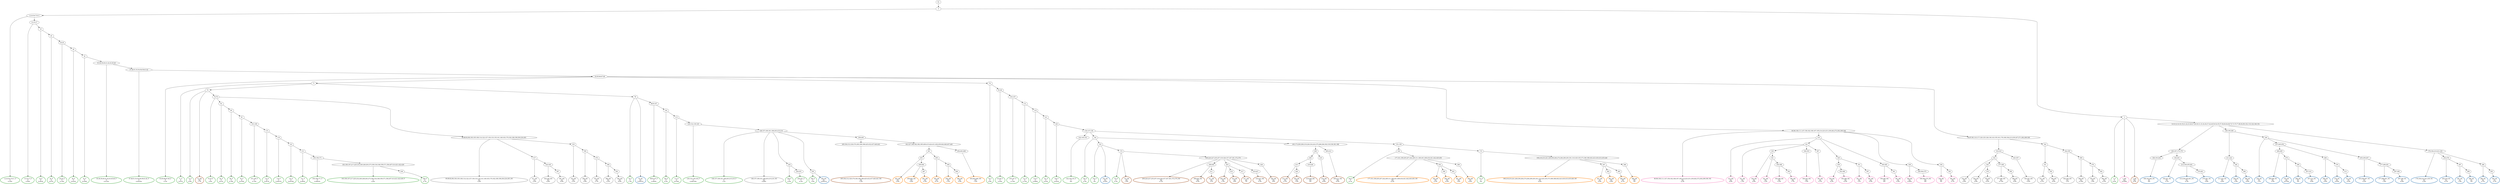digraph T {
	{
		rank=same
		306 [penwidth=3,colorscheme=set19,color=3,label="1;2;4;5;6;7;9;11_P\nP\n0.35%"]
		304 [penwidth=3,colorscheme=set19,color=3,label="13;15;17_P\nP\n0.56%"]
		302 [penwidth=3,colorscheme=set19,color=3,label="18_P\nP\n0.093%"]
		300 [penwidth=3,colorscheme=set19,color=3,label="20_P\nP\n0.67%"]
		298 [penwidth=3,colorscheme=set19,color=3,label="24;25_P\nP\n0.16%"]
		296 [penwidth=3,colorscheme=set19,color=3,label="29_P\nP\n0.022%"]
		294 [penwidth=3,colorscheme=set19,color=3,label="32_P\nP\n0.039%"]
		292 [penwidth=3,colorscheme=set19,color=3,label="35;38;39;40;41;42;43;45;46_P\nP\n0.015%"]
		290 [penwidth=3,colorscheme=set19,color=3,label="47;48;51;53;54;56;59;61;62_P\nP\n0.0035%"]
		288 [penwidth=3,colorscheme=set19,color=3,label="63;65;66;67;69_P\nP\n5.3%"]
		286 [penwidth=3,colorscheme=set19,color=3,label="71_P\nP\n0.67%"]
		284 [penwidth=3,colorscheme=set19,color=3,label="72_P\nP\n4.6%"]
		282 [penwidth=3,colorscheme=set19,color=3,label="74;79_P\nP\n2.6%"]
		280 [penwidth=3,colorscheme=set19,color=3,label="82_P\nP\n0.61%"]
		278 [penwidth=3,colorscheme=set19,color=3,label="90_P\nP\n0.18%"]
		276 [penwidth=3,colorscheme=set19,color=3,label="93_P\nP\n0.076%"]
		274 [penwidth=3,colorscheme=set19,color=3,label="101;109_P\nP\n0.14%"]
		272 [penwidth=3,colorscheme=set19,color=3,label="115_P\nP\n0.057%"]
		270 [penwidth=3,colorscheme=set19,color=3,label="119_P\nP\n0.0047%"]
		268 [penwidth=3,colorscheme=set19,color=3,label="123_P\nP\n0.0078%"]
		266 [penwidth=3,colorscheme=set19,color=3,label="131_P\nP\n0.095%"]
		264 [penwidth=3,colorscheme=set19,color=3,label="150;158;171_P\nP\n0.0063%"]
		262 [penwidth=3,colorscheme=set19,color=3,label="183;190;197;217;225;232;240;248;263;273;300;334;346;359;371;394;407;414;421;422;429_P\nP\n4.9%"]
		260 [penwidth=3,colorscheme=set19,color=3,label="438_P\nP\n5.7%"]
		258 [penwidth=3,colorscheme=set19,color=3,label="78_P\nP\n1.3%"]
		256 [penwidth=3,colorscheme=set19,color=3,label="88;91;97_P\nP\n0.084%"]
		254 [penwidth=3,colorscheme=set19,color=3,label="104_P\nP\n0.2%"]
		252 [penwidth=3,colorscheme=set19,color=3,label="113_P\nP\n0.078%"]
		250 [penwidth=3,colorscheme=set19,color=3,label="129;132;139;140_P\nP\n0.00078%"]
		248 [penwidth=3,colorscheme=set19,color=3,label="148;157;169;181;188;203;215;216_P\nP\n11%"]
		246 [penwidth=3,colorscheme=set19,color=3,label="228_P\nP\n4.4%"]
		244 [penwidth=3,colorscheme=set19,color=3,label="244;251_P\nP\n6.3%"]
		242 [penwidth=3,colorscheme=set19,color=3,label="250_P\nP\n7.8%"]
		240 [penwidth=3,colorscheme=set19,color=3,label="76_P\nP\n2.8%"]
		238 [penwidth=3,colorscheme=set19,color=3,label="81;84_P\nP\n0.45%"]
		236 [penwidth=3,colorscheme=set19,color=3,label="103;107_P\nP\n0.14%"]
		234 [penwidth=3,colorscheme=set19,color=3,label="112_P\nP\n0.15%"]
		232 [penwidth=3,colorscheme=set19,color=3,label="118_P\nP\n0.098%"]
		230 [penwidth=3,colorscheme=set19,color=3,label="121_P\nP\n0.03%"]
		228 [penwidth=3,colorscheme=set19,color=3,label="126_P\nP\n0.043%"]
		225 [penwidth=3,colorscheme=set19,color=3,label="142;145;153_P\nP\n6%"]
		223 [penwidth=3,colorscheme=set19,color=3,label="144_P\nP\n2.5%"]
		221 [penwidth=3,colorscheme=set19,color=3,label="152_P\nP\n5%"]
		219 [penwidth=3,colorscheme=set19,color=3,label="174_P\nP\n5.3%"]
		216 [penwidth=3,colorscheme=set19,color=3,label="164_P\nP\n6.1%"]
		214 [penwidth=3,colorscheme=set19,color=3,label="172_P\nP\n5%"]
		212 [penwidth=3,colorscheme=set19,color=3,label="3_P\nP\n8.4%"]
		211 [penwidth=3,colorscheme=set19,color=2,label="78_M1\nM1\n0.0041%"]
		210 [penwidth=3,colorscheme=set19,color=2,label="250_M1\nM1\n0.0041%"]
		209 [penwidth=3,colorscheme=set19,color=2,label="152_M1\nM1\n0.02%"]
		205 [penwidth=3,colorscheme=set19,color=2,label="186;193;202_M1\nM1\n6%"]
		203 [penwidth=3,colorscheme=set19,color=2,label="192;201_M1\nM1\n3.1%"]
		201 [penwidth=3,colorscheme=set19,color=2,label="212;238;255;261_M1\nM1\n4.3%"]
		199 [penwidth=3,colorscheme=set19,color=2,label="270;281_M1\nM1\n5.8%"]
		196 [penwidth=3,colorscheme=set19,color=2,label="211;222_M1\nM1\n4.6%"]
		194 [penwidth=3,colorscheme=set19,color=2,label="246_M1\nM1\n3.4%"]
		192 [penwidth=3,colorscheme=set19,color=2,label="280_M1\nM1\n6.6%"]
		190 [penwidth=3,colorscheme=set19,color=2,label="229_M1\nM1\n11%"]
		187 [penwidth=3,colorscheme=set19,color=2,label="260;269_M1\nM1\n3.5%"]
		185 [penwidth=3,colorscheme=set19,color=2,label="279_M1\nM1\n0.074%"]
		183 [penwidth=3,colorscheme=set19,color=2,label="298_M1\nM1\n4%"]
		181 [penwidth=3,colorscheme=set19,color=2,label="307;314_M1\nM1\n5.6%"]
		179 [penwidth=3,colorscheme=set19,color=2,label="268_M1\nM1\n0.9%"]
		177 [penwidth=3,colorscheme=set19,color=2,label="278_M1\nM1\n0.93%"]
		175 [penwidth=3,colorscheme=set19,color=2,label="313_M1\nM1\n6.4%"]
		173 [penwidth=3,colorscheme=set19,color=2,label="253;259;267_M1\nM1\n0.2%"]
		171 [penwidth=3,colorscheme=set19,color=2,label="277;288;291_M1\nM1\n1.9%"]
		169 [penwidth=3,colorscheme=set19,color=2,label="297;306_M1\nM1\n6.9%"]
		167 [penwidth=3,colorscheme=set19,color=2,label="178;184;210;221;236_M1\nM1\n2.4%"]
		165 [penwidth=3,colorscheme=set19,color=2,label="252;276_M1\nM1\n6.1%"]
		163 [penwidth=3,colorscheme=set19,color=2,label="287_M1\nM1\n1.8%"]
		161 [penwidth=3,colorscheme=set19,color=2,label="296_M1\nM1\n5%"]
		159 [penwidth=3,colorscheme=set19,color=2,label="266_M1\nM1\n4.7%"]
		157 [penwidth=3,colorscheme=set19,color=2,label="305_M1\nM1\n5.1%"]
		155 [penwidth=3,colorscheme=set19,color=8,label="80;96;106;111;147;156;162;168;187;195;214;223;231;239;262;272;292;299;308_M2\nM2\n4.3%"]
		153 [penwidth=3,colorscheme=set19,color=8,label="315_M2\nM2\n4.8%"]
		151 [penwidth=3,colorscheme=set19,color=8,label="321_M2\nM2\n1.3%"]
		149 [penwidth=3,colorscheme=set19,color=8,label="330_M2\nM2\n2.8%"]
		147 [penwidth=3,colorscheme=set19,color=8,label="341_M2\nM2\n1.2%"]
		145 [penwidth=3,colorscheme=set19,color=8,label="354;368_M2\nM2\n5.3%"]
		143 [penwidth=3,colorscheme=set19,color=8,label="392_M2\nM2\n7.7%"]
		141 [penwidth=3,colorscheme=set19,color=8,label="340;353_M2\nM2\n7.5%"]
		139 [penwidth=3,colorscheme=set19,color=8,label="367_M2\nM2\n5.1%"]
		136 [penwidth=3,colorscheme=set19,color=8,label="339_M2\nM2\n4.2%"]
		134 [penwidth=3,colorscheme=set19,color=8,label="352;366_M2\nM2\n6.3%"]
		132 [penwidth=3,colorscheme=set19,color=8,label="351_M2\nM2\n11%"]
		130 [penwidth=3,colorscheme=set19,color=8,label="397_M2\nM2\n5.5%"]
		128 [penwidth=3,colorscheme=set19,color=8,label="350;365_M2\nM2\n8%"]
		126 [penwidth=3,colorscheme=set19,color=8,label="391_M2\nM2\n5.4%"]
		124 [penwidth=3,colorscheme=set19,color=8,label="328_M2\nM2\n0.84%"]
		122 [penwidth=3,colorscheme=set19,color=8,label="349;364;375_M2\nM2\n9%"]
		120 [penwidth=3,colorscheme=set19,color=8,label="338_M2\nM2\n5%"]
		118 [penwidth=3,colorscheme=set19,color=8,label="363_M2\nM2\n5.1%"]
		117 [penwidth=3,colorscheme=set19,color=8,label="3_M2\nM2\n0.038%"]
		115 [penwidth=3,colorscheme=set19,color=9,label="85;89;92;98;100;105;108;114;122;127;130;133;135;141;149;163;170;182;189;196;204;224;283_M3\nM3\n3.8%"]
		113 [penwidth=3,colorscheme=set19,color=9,label="317_M3\nM3\n2.4%"]
		111 [penwidth=3,colorscheme=set19,color=9,label="324;345_M3\nM3\n4.8%"]
		109 [penwidth=3,colorscheme=set19,color=9,label="387_M3\nM3\n5.9%"]
		107 [penwidth=3,colorscheme=set19,color=9,label="333_M3\nM3\n3.2%"]
		105 [penwidth=3,colorscheme=set19,color=9,label="358_M3\nM3\n3.6%"]
		103 [penwidth=3,colorscheme=set19,color=9,label="370_M3\nM3\n3.7%"]
		101 [penwidth=3,colorscheme=set19,color=9,label="386_M3\nM3\n4.2%"]
		99 [penwidth=3,colorscheme=set19,color=9,label="393_M3\nM3\n8.8%"]
		98 [penwidth=3,colorscheme=set19,color=9,label="148;157;169;181;188;203;215;216_M3\nM3\n0.68%"]
		94 [penwidth=3,colorscheme=set19,color=9,label="332_M3\nM3\n2.6%"]
		92 [penwidth=3,colorscheme=set19,color=9,label="344_M3\nM3\n2.6%"]
		90 [penwidth=3,colorscheme=set19,color=9,label="378_M3\nM3\n9.2%"]
		88 [penwidth=3,colorscheme=set19,color=9,label="377;385_M3\nM3\n0.73%"]
		86 [penwidth=3,colorscheme=set19,color=9,label="398_M3\nM3\n5.6%"]
		84 [penwidth=3,colorscheme=set19,color=9,label="343;357_M3\nM3\n5.4%"]
		81 [penwidth=3,colorscheme=set19,color=9,label="331_M3\nM3\n4.1%"]
		79 [penwidth=3,colorscheme=set19,color=9,label="356_M3\nM3\n9.4%"]
		77 [penwidth=3,colorscheme=set19,color=9,label="342;355_M3\nM3\n11%"]
		75 [penwidth=3,colorscheme=set19,color=9,label="369_M3\nM3\n0.16%"]
		73 [penwidth=3,colorscheme=set19,color=9,label="376_M3\nM3\n1.9%"]
		71 [penwidth=3,colorscheme=set19,color=9,label="384_M3\nM3\n6.3%"]
		70 [penwidth=3,colorscheme=set19,color=7,label="72_M4\nM4\n1.7%"]
		67 [penwidth=3,colorscheme=set19,color=7,label="295;304;312;320;374;383;390;396;425;432;437;440;443_M4\nM4\n7.2%"]
		66 [penwidth=3,colorscheme=set19,color=7,label="174_M4\nM4\n1.9%"]
		64 [penwidth=3,colorscheme=set19,color=7,label="209;220;227;235;257;319;326;337;347;361;372;379_M4\nM4\n4.7%"]
		62 [penwidth=3,colorscheme=set19,color=7,label="399;404_M4\nM4\n6.5%"]
		60 [penwidth=3,colorscheme=set19,color=7,label="411_M4\nM4\n11%"]
		58 [penwidth=3,colorscheme=set19,color=7,label="403_M4\nM4\n1.2%"]
		56 [penwidth=3,colorscheme=set19,color=7,label="410_M4\nM4\n10%"]
		54 [penwidth=3,colorscheme=set19,color=7,label="417_M4\nM4\n7%"]
		52 [penwidth=3,colorscheme=set19,color=7,label="416;427_M4\nM4\n5.3%"]
		50 [penwidth=3,colorscheme=set19,color=7,label="426_M4\nM4\n10%"]
		45 [penwidth=3,colorscheme=set19,color=7,label="413_M4\nM4\n2.1%"]
		43 [penwidth=3,colorscheme=set19,color=7,label="420_M4\nM4\n7.4%"]
		41 [penwidth=3,colorscheme=set19,color=7,label="419;428_M4\nM4\n5%"]
		39 [penwidth=3,colorscheme=set19,color=7,label="418_M4\nM4\n9.8%"]
		37 [penwidth=3,colorscheme=set19,color=7,label="405;412_M4\nM4\n8.5%"]
		36 [penwidth=3,colorscheme=set19,color=7,label="3_M4\nM4\n0.5%"]
		32 [penwidth=3,colorscheme=set19,color=5,label="453_M5\nM5\n2.8%"]
		30 [penwidth=3,colorscheme=set19,color=5,label="459;464_M5\nM5\n5.8%"]
		28 [penwidth=3,colorscheme=set19,color=5,label="467_M5\nM5\n5.3%"]
		26 [penwidth=3,colorscheme=set19,color=5,label="455_M5\nM5\n9.1%"]
		24 [penwidth=3,colorscheme=set19,color=5,label="458_M5\nM5\n3.3%"]
		22 [penwidth=3,colorscheme=set19,color=5,label="469_M5\nM5\n5.9%"]
		20 [penwidth=3,colorscheme=set19,color=5,label="454;463;466_M5\nM5\n7.4%"]
		18 [penwidth=3,colorscheme=set19,color=5,label="177;191;199;205;207;242;285;311;360;401;408;434;441;442;445;450_M5\nM5\n8.3%"]
		16 [penwidth=3,colorscheme=set19,color=5,label="452_M5\nM5\n2.3%"]
		14 [penwidth=3,colorscheme=set19,color=5,label="456_M5\nM5\n6.4%"]
		12 [penwidth=3,colorscheme=set19,color=5,label="461_M5\nM5\n10%"]
		10 [penwidth=3,colorscheme=set19,color=5,label="460_M5\nM5\n6.6%"]
		8 [penwidth=3,colorscheme=set19,color=5,label="198;218;233;241;249;256;264;274;284;290;293;301;310;325;335;373;380;388;402;423;430;433;435;448_M5\nM5\n4.6%"]
		6 [penwidth=3,colorscheme=set19,color=5,label="457_M5\nM5\n4.9%"]
		4 [penwidth=3,colorscheme=set19,color=5,label="462_M5\nM5\n5.8%"]
		2 [penwidth=3,colorscheme=set19,color=5,label="465_M5\nM5\n6.1%"]
		0 [penwidth=3,colorscheme=set19,color=5,label="468_M5\nM5\n5%"]
	}
	309 [label="GL"]
	308 [label="0"]
	307 [label="1;2;4;5;6;7;9;11"]
	305 [label="13;15;17"]
	303 [label="18"]
	301 [label="20"]
	299 [label="24;25"]
	297 [label="29"]
	295 [label="32"]
	293 [label="35;38;39;40;41;42;43;45;46"]
	291 [label="47;48;51;53;54;56;59;61;62"]
	289 [label="63;65;66;67;69"]
	287 [label="71"]
	285 [label="72"]
	283 [label="74;79"]
	281 [label="82"]
	279 [label="90"]
	277 [label="93"]
	275 [label="101;109"]
	273 [label="115"]
	271 [label="119"]
	269 [label="123"]
	267 [label="131"]
	265 [label="150;158;171"]
	263 [label="183;190;197;217;225;232;240;248;263;273;300;334;346;359;371;394;407;414;421;422;429"]
	261 [label="438"]
	259 [label="78"]
	257 [label="88;91;97"]
	255 [label="104"]
	253 [label="113"]
	251 [label="129;132;139;140"]
	249 [label="148;157;169;181;188;203;215;216"]
	247 [label="228"]
	245 [label="244;251"]
	243 [label="250"]
	241 [label="76"]
	239 [label="81;84"]
	237 [label="103;107"]
	235 [label="112"]
	233 [label="118"]
	231 [label="121"]
	229 [label="126"]
	227 [label="134;137;138"]
	226 [label="142;145;153"]
	224 [label="144"]
	222 [label="152"]
	220 [label="174"]
	218 [label="151;159"]
	217 [label="164"]
	215 [label="172"]
	213 [label="3"]
	208 [label="8;10;12;14;16;19;21;22;23;26;27;28;30;31;33;34;36;37;44;49;50;52;55;57;58;60;64;68;70;73;75;77;86;94;99;102;116;124;146;154"]
	207 [label="160;167;175;179"]
	206 [label="186;193;202"]
	204 [label="192;201"]
	202 [label="212;238;255;261"]
	200 [label="270;281"]
	198 [label="166;185;206"]
	197 [label="211;222"]
	195 [label="246"]
	193 [label="280"]
	191 [label="229"]
	189 [label="237;245;254"]
	188 [label="260;269"]
	186 [label="279"]
	184 [label="298"]
	182 [label="307;314"]
	180 [label="268"]
	178 [label="278"]
	176 [label="313"]
	174 [label="253;259;267"]
	172 [label="277;288;291"]
	170 [label="297;306"]
	168 [label="178;184;210;221;236"]
	166 [label="252;276"]
	164 [label="287"]
	162 [label="296"]
	160 [label="266"]
	158 [label="305"]
	156 [label="80;96;106;111;147;156;162;168;187;195;214;223;231;239;262;272;292;299;308"]
	154 [label="315"]
	152 [label="321"]
	150 [label="330"]
	148 [label="341"]
	146 [label="354;368"]
	144 [label="392"]
	142 [label="340;353"]
	140 [label="367"]
	138 [label="329"]
	137 [label="339"]
	135 [label="352;366"]
	133 [label="351"]
	131 [label="397"]
	129 [label="350;365"]
	127 [label="391"]
	125 [label="328"]
	123 [label="349;364;375"]
	121 [label="338"]
	119 [label="363"]
	116 [label="85;89;92;98;100;105;108;114;122;127;130;133;135;141;149;163;170;182;189;196;204;224;283"]
	114 [label="317"]
	112 [label="324;345"]
	110 [label="387"]
	108 [label="333"]
	106 [label="358"]
	104 [label="370"]
	102 [label="386"]
	100 [label="393"]
	97 [label="83;87;95;110;117;120;125;128;136;143;155;161;176;180;194;213;230;247;271;282;289;309"]
	96 [label="316;323"]
	95 [label="332"]
	93 [label="344"]
	91 [label="378"]
	89 [label="377;385"]
	87 [label="398"]
	85 [label="343;357"]
	83 [label="322"]
	82 [label="331"]
	80 [label="356"]
	78 [label="342;355"]
	76 [label="369"]
	74 [label="376"]
	72 [label="384"]
	69 [label="258;265"]
	68 [label="295;304;312;320;374;383;390;396;425;432;437;440;443"]
	65 [label="209;220;227;235;257;319;326;337;347;361;372;379"]
	63 [label="399;404"]
	61 [label="411"]
	59 [label="403"]
	57 [label="410"]
	55 [label="417"]
	53 [label="416;427"]
	51 [label="426"]
	49 [label="165;173;200;208;219;226;234;243;275;286;294;302;318;336;381;389"]
	48 [label="400"]
	47 [label="406"]
	46 [label="413"]
	44 [label="420"]
	42 [label="419;428"]
	40 [label="418"]
	38 [label="405;412"]
	35 [label="303;327;348;362;382;395;409;415;424;431;436;439;444;446;447;449"]
	34 [label="451"]
	33 [label="453"]
	31 [label="459;464"]
	29 [label="467"]
	27 [label="455"]
	25 [label="458"]
	23 [label="469"]
	21 [label="454;463;466"]
	19 [label="177;191;199;205;207;242;285;311;360;401;408;434;441;442;445;450"]
	17 [label="452"]
	15 [label="456"]
	13 [label="461"]
	11 [label="460"]
	9 [label="198;218;233;241;249;256;264;274;284;290;293;301;310;325;335;373;380;388;402;423;430;433;435;448"]
	7 [label="457"]
	5 [label="462"]
	3 [label="465"]
	1 [label="468"]
	309 -> 308
	308 -> 307
	308 -> 213
	307 -> 306
	307 -> 305
	305 -> 304
	305 -> 303
	303 -> 302
	303 -> 301
	301 -> 300
	301 -> 299
	299 -> 298
	299 -> 297
	297 -> 296
	297 -> 295
	295 -> 294
	295 -> 293
	293 -> 292
	293 -> 291
	291 -> 290
	291 -> 289
	289 -> 288
	289 -> 287
	289 -> 241
	289 -> 156
	289 -> 97
	287 -> 286
	287 -> 285
	287 -> 259
	285 -> 284
	285 -> 283
	285 -> 70
	283 -> 282
	283 -> 281
	283 -> 116
	281 -> 280
	281 -> 279
	279 -> 278
	279 -> 277
	277 -> 276
	277 -> 275
	275 -> 274
	275 -> 273
	273 -> 272
	273 -> 271
	271 -> 270
	271 -> 269
	269 -> 268
	269 -> 267
	267 -> 266
	267 -> 265
	265 -> 264
	265 -> 263
	263 -> 262
	263 -> 261
	261 -> 260
	259 -> 258
	259 -> 257
	259 -> 211
	257 -> 256
	257 -> 255
	255 -> 254
	255 -> 253
	253 -> 252
	253 -> 251
	251 -> 250
	251 -> 249
	249 -> 248
	249 -> 247
	249 -> 243
	249 -> 98
	249 -> 69
	247 -> 246
	247 -> 245
	245 -> 244
	243 -> 242
	243 -> 210
	241 -> 240
	241 -> 239
	239 -> 238
	239 -> 237
	237 -> 236
	237 -> 235
	235 -> 234
	235 -> 233
	233 -> 232
	233 -> 231
	231 -> 230
	231 -> 229
	229 -> 228
	229 -> 227
	227 -> 226
	227 -> 224
	227 -> 218
	226 -> 225
	224 -> 223
	224 -> 222
	224 -> 49
	222 -> 221
	222 -> 220
	222 -> 209
	220 -> 219
	220 -> 66
	220 -> 65
	218 -> 217
	218 -> 215
	217 -> 216
	217 -> 19
	215 -> 214
	215 -> 9
	213 -> 212
	213 -> 208
	213 -> 117
	213 -> 36
	208 -> 207
	208 -> 198
	208 -> 168
	207 -> 206
	207 -> 204
	206 -> 205
	204 -> 203
	204 -> 202
	202 -> 201
	202 -> 200
	200 -> 199
	198 -> 197
	198 -> 191
	197 -> 196
	197 -> 195
	195 -> 194
	195 -> 193
	193 -> 192
	191 -> 190
	191 -> 189
	191 -> 174
	189 -> 188
	189 -> 180
	188 -> 187
	188 -> 186
	186 -> 185
	186 -> 184
	184 -> 183
	184 -> 182
	182 -> 181
	180 -> 179
	180 -> 178
	178 -> 177
	178 -> 176
	176 -> 175
	174 -> 173
	174 -> 172
	172 -> 171
	172 -> 170
	170 -> 169
	168 -> 167
	168 -> 166
	168 -> 160
	166 -> 165
	166 -> 164
	164 -> 163
	164 -> 162
	162 -> 161
	160 -> 159
	160 -> 158
	158 -> 157
	156 -> 155
	156 -> 154
	156 -> 125
	156 -> 121
	154 -> 153
	154 -> 152
	154 -> 138
	154 -> 129
	152 -> 151
	152 -> 150
	152 -> 142
	152 -> 140
	150 -> 149
	150 -> 148
	148 -> 147
	148 -> 146
	146 -> 145
	146 -> 144
	144 -> 143
	142 -> 141
	140 -> 139
	138 -> 137
	138 -> 133
	137 -> 136
	137 -> 135
	135 -> 134
	133 -> 132
	133 -> 131
	131 -> 130
	129 -> 128
	129 -> 127
	127 -> 126
	125 -> 124
	125 -> 123
	123 -> 122
	121 -> 120
	121 -> 119
	119 -> 118
	116 -> 115
	116 -> 114
	116 -> 108
	114 -> 113
	114 -> 112
	112 -> 111
	112 -> 110
	110 -> 109
	108 -> 107
	108 -> 106
	106 -> 105
	106 -> 104
	104 -> 103
	104 -> 102
	102 -> 101
	102 -> 100
	100 -> 99
	97 -> 96
	97 -> 83
	96 -> 95
	96 -> 85
	95 -> 94
	95 -> 93
	95 -> 89
	93 -> 92
	93 -> 91
	91 -> 90
	89 -> 88
	89 -> 87
	87 -> 86
	85 -> 84
	83 -> 82
	83 -> 78
	82 -> 81
	82 -> 80
	80 -> 79
	78 -> 77
	78 -> 76
	76 -> 75
	76 -> 74
	74 -> 73
	74 -> 72
	72 -> 71
	69 -> 68
	69 -> 35
	68 -> 67
	65 -> 64
	65 -> 63
	65 -> 59
	65 -> 53
	65 -> 51
	63 -> 62
	63 -> 61
	61 -> 60
	59 -> 58
	59 -> 57
	59 -> 55
	57 -> 56
	55 -> 54
	53 -> 52
	51 -> 50
	49 -> 48
	49 -> 38
	48 -> 47
	48 -> 40
	47 -> 46
	47 -> 42
	46 -> 45
	46 -> 44
	44 -> 43
	42 -> 41
	40 -> 39
	38 -> 37
	35 -> 34
	35 -> 21
	34 -> 33
	34 -> 27
	33 -> 32
	33 -> 31
	31 -> 30
	31 -> 29
	29 -> 28
	27 -> 26
	27 -> 25
	25 -> 24
	25 -> 23
	23 -> 22
	21 -> 20
	19 -> 18
	19 -> 17
	19 -> 11
	17 -> 16
	17 -> 15
	17 -> 13
	15 -> 14
	13 -> 12
	11 -> 10
	9 -> 8
	9 -> 7
	9 -> 1
	7 -> 6
	7 -> 5
	7 -> 3
	5 -> 4
	3 -> 2
	1 -> 0
}
